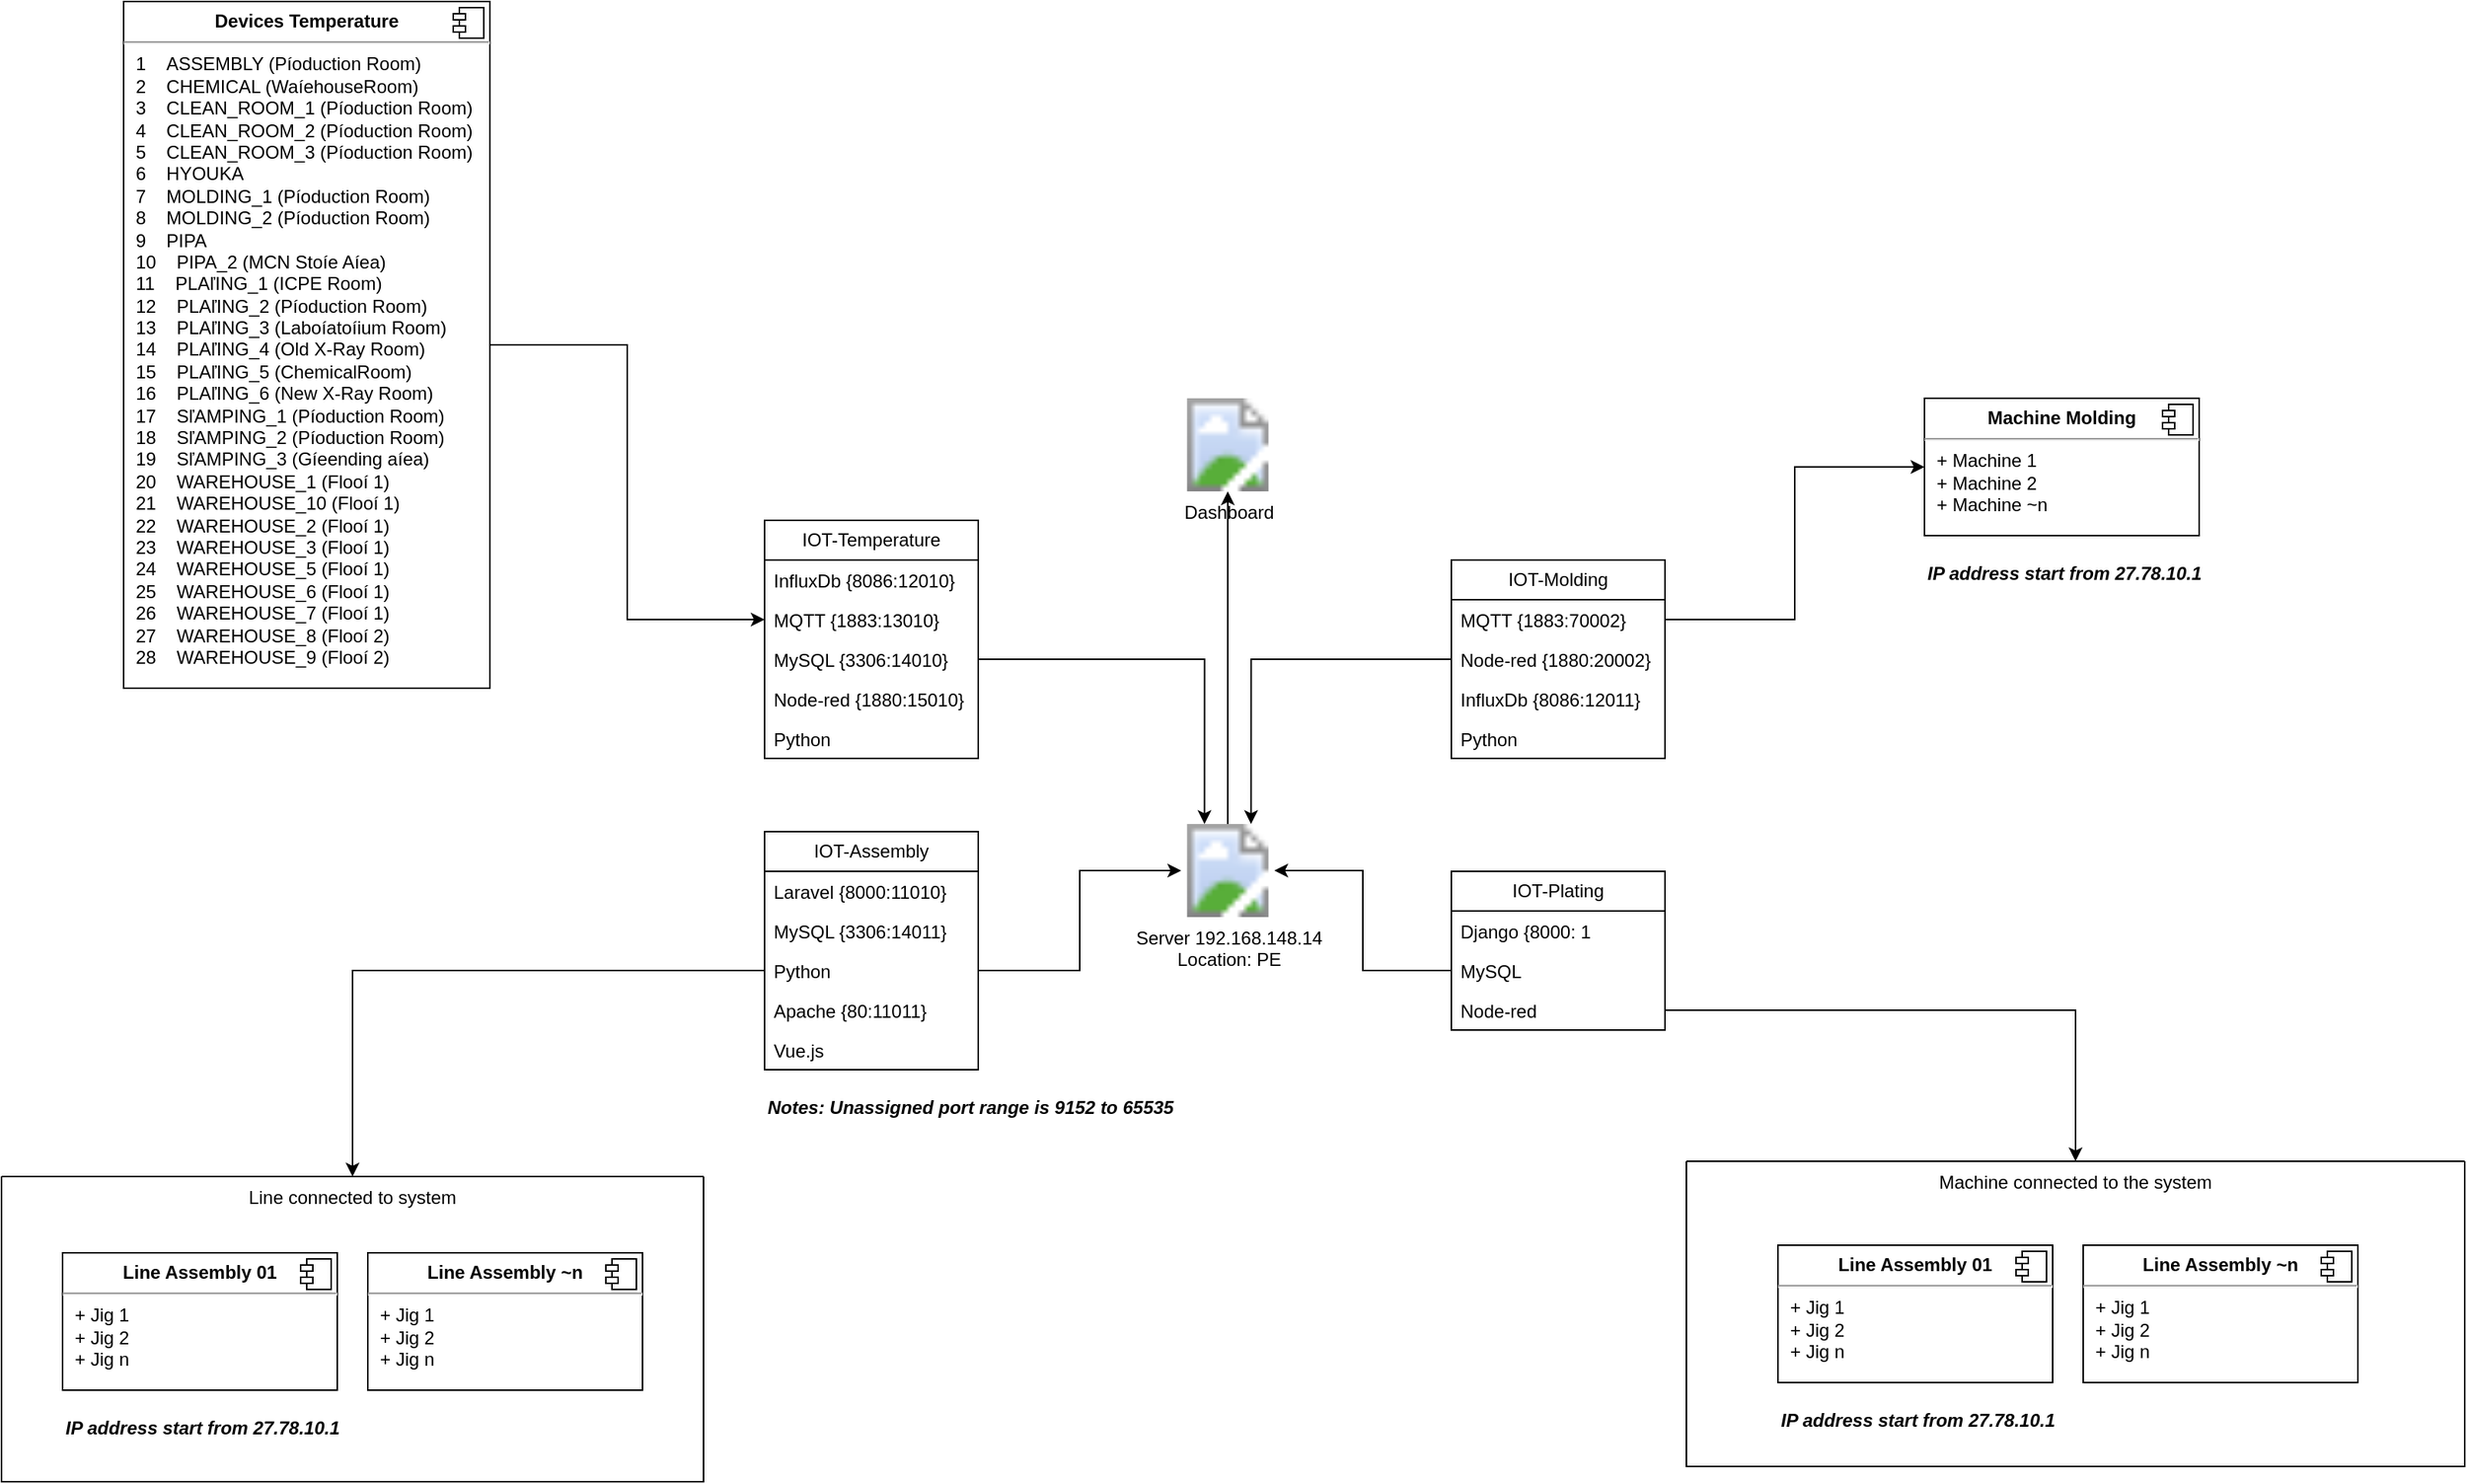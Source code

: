 <mxfile version="22.1.12" type="github">
  <diagram name="Page-1" id="UAp81h3L45RcLqznb5Cl">
    <mxGraphModel dx="1509" dy="863" grid="1" gridSize="10" guides="1" tooltips="1" connect="1" arrows="1" fold="1" page="1" pageScale="1" pageWidth="827" pageHeight="1169" math="0" shadow="0">
      <root>
        <mxCell id="0" />
        <mxCell id="1" parent="0" />
        <mxCell id="YYW5yUekanyOZ95xu2rr-1" value="IOT-Temperature" style="swimlane;fontStyle=0;childLayout=stackLayout;horizontal=1;startSize=26;fillColor=none;horizontalStack=0;resizeParent=1;resizeParentMax=0;resizeLast=0;collapsible=1;marginBottom=0;whiteSpace=wrap;html=1;" vertex="1" parent="1">
          <mxGeometry x="540" y="430" width="140" height="156" as="geometry" />
        </mxCell>
        <mxCell id="YYW5yUekanyOZ95xu2rr-2" value="InfluxDb {8086:12010}" style="text;strokeColor=none;fillColor=none;align=left;verticalAlign=top;spacingLeft=4;spacingRight=4;overflow=hidden;rotatable=0;points=[[0,0.5],[1,0.5]];portConstraint=eastwest;whiteSpace=wrap;html=1;" vertex="1" parent="YYW5yUekanyOZ95xu2rr-1">
          <mxGeometry y="26" width="140" height="26" as="geometry" />
        </mxCell>
        <mxCell id="YYW5yUekanyOZ95xu2rr-3" value="MQTT {1883:13010}" style="text;strokeColor=none;fillColor=none;align=left;verticalAlign=top;spacingLeft=4;spacingRight=4;overflow=hidden;rotatable=0;points=[[0,0.5],[1,0.5]];portConstraint=eastwest;whiteSpace=wrap;html=1;" vertex="1" parent="YYW5yUekanyOZ95xu2rr-1">
          <mxGeometry y="52" width="140" height="26" as="geometry" />
        </mxCell>
        <mxCell id="YYW5yUekanyOZ95xu2rr-4" value="MySQL {3306:14010}" style="text;strokeColor=none;fillColor=none;align=left;verticalAlign=top;spacingLeft=4;spacingRight=4;overflow=hidden;rotatable=0;points=[[0,0.5],[1,0.5]];portConstraint=eastwest;whiteSpace=wrap;html=1;" vertex="1" parent="YYW5yUekanyOZ95xu2rr-1">
          <mxGeometry y="78" width="140" height="26" as="geometry" />
        </mxCell>
        <mxCell id="YYW5yUekanyOZ95xu2rr-5" value="Node-red {1880:15010}" style="text;strokeColor=none;fillColor=none;align=left;verticalAlign=top;spacingLeft=4;spacingRight=4;overflow=hidden;rotatable=0;points=[[0,0.5],[1,0.5]];portConstraint=eastwest;whiteSpace=wrap;html=1;" vertex="1" parent="YYW5yUekanyOZ95xu2rr-1">
          <mxGeometry y="104" width="140" height="26" as="geometry" />
        </mxCell>
        <mxCell id="YYW5yUekanyOZ95xu2rr-6" value="Python" style="text;strokeColor=none;fillColor=none;align=left;verticalAlign=top;spacingLeft=4;spacingRight=4;overflow=hidden;rotatable=0;points=[[0,0.5],[1,0.5]];portConstraint=eastwest;whiteSpace=wrap;html=1;" vertex="1" parent="YYW5yUekanyOZ95xu2rr-1">
          <mxGeometry y="130" width="140" height="26" as="geometry" />
        </mxCell>
        <mxCell id="YYW5yUekanyOZ95xu2rr-7" value="IOT-Assembly" style="swimlane;fontStyle=0;childLayout=stackLayout;horizontal=1;startSize=26;fillColor=none;horizontalStack=0;resizeParent=1;resizeParentMax=0;resizeLast=0;collapsible=1;marginBottom=0;whiteSpace=wrap;html=1;" vertex="1" parent="1">
          <mxGeometry x="540" y="634" width="140" height="156" as="geometry" />
        </mxCell>
        <mxCell id="YYW5yUekanyOZ95xu2rr-8" value="Laravel {8000:11010}" style="text;strokeColor=none;fillColor=none;align=left;verticalAlign=top;spacingLeft=4;spacingRight=4;overflow=hidden;rotatable=0;points=[[0,0.5],[1,0.5]];portConstraint=eastwest;whiteSpace=wrap;html=1;" vertex="1" parent="YYW5yUekanyOZ95xu2rr-7">
          <mxGeometry y="26" width="140" height="26" as="geometry" />
        </mxCell>
        <mxCell id="YYW5yUekanyOZ95xu2rr-9" value="MySQL {3306:14011}" style="text;strokeColor=none;fillColor=none;align=left;verticalAlign=top;spacingLeft=4;spacingRight=4;overflow=hidden;rotatable=0;points=[[0,0.5],[1,0.5]];portConstraint=eastwest;whiteSpace=wrap;html=1;" vertex="1" parent="YYW5yUekanyOZ95xu2rr-7">
          <mxGeometry y="52" width="140" height="26" as="geometry" />
        </mxCell>
        <mxCell id="YYW5yUekanyOZ95xu2rr-10" value="Python" style="text;strokeColor=none;fillColor=none;align=left;verticalAlign=top;spacingLeft=4;spacingRight=4;overflow=hidden;rotatable=0;points=[[0,0.5],[1,0.5]];portConstraint=eastwest;whiteSpace=wrap;html=1;" vertex="1" parent="YYW5yUekanyOZ95xu2rr-7">
          <mxGeometry y="78" width="140" height="26" as="geometry" />
        </mxCell>
        <mxCell id="YYW5yUekanyOZ95xu2rr-11" value="Apache {80:11011}" style="text;strokeColor=none;fillColor=none;align=left;verticalAlign=top;spacingLeft=4;spacingRight=4;overflow=hidden;rotatable=0;points=[[0,0.5],[1,0.5]];portConstraint=eastwest;whiteSpace=wrap;html=1;" vertex="1" parent="YYW5yUekanyOZ95xu2rr-7">
          <mxGeometry y="104" width="140" height="26" as="geometry" />
        </mxCell>
        <mxCell id="YYW5yUekanyOZ95xu2rr-12" value="Vue.js" style="text;strokeColor=none;fillColor=none;align=left;verticalAlign=top;spacingLeft=4;spacingRight=4;overflow=hidden;rotatable=0;points=[[0,0.5],[1,0.5]];portConstraint=eastwest;whiteSpace=wrap;html=1;" vertex="1" parent="YYW5yUekanyOZ95xu2rr-7">
          <mxGeometry y="130" width="140" height="26" as="geometry" />
        </mxCell>
        <mxCell id="YYW5yUekanyOZ95xu2rr-14" value="IOT-Molding" style="swimlane;fontStyle=0;childLayout=stackLayout;horizontal=1;startSize=26;fillColor=none;horizontalStack=0;resizeParent=1;resizeParentMax=0;resizeLast=0;collapsible=1;marginBottom=0;whiteSpace=wrap;html=1;" vertex="1" parent="1">
          <mxGeometry x="990" y="456" width="140" height="130" as="geometry" />
        </mxCell>
        <mxCell id="YYW5yUekanyOZ95xu2rr-15" value="MQTT {1883:70002}" style="text;strokeColor=none;fillColor=none;align=left;verticalAlign=top;spacingLeft=4;spacingRight=4;overflow=hidden;rotatable=0;points=[[0,0.5],[1,0.5]];portConstraint=eastwest;whiteSpace=wrap;html=1;" vertex="1" parent="YYW5yUekanyOZ95xu2rr-14">
          <mxGeometry y="26" width="140" height="26" as="geometry" />
        </mxCell>
        <mxCell id="YYW5yUekanyOZ95xu2rr-16" value="Node-red {1880:20002}" style="text;strokeColor=none;fillColor=none;align=left;verticalAlign=top;spacingLeft=4;spacingRight=4;overflow=hidden;rotatable=0;points=[[0,0.5],[1,0.5]];portConstraint=eastwest;whiteSpace=wrap;html=1;" vertex="1" parent="YYW5yUekanyOZ95xu2rr-14">
          <mxGeometry y="52" width="140" height="26" as="geometry" />
        </mxCell>
        <mxCell id="YYW5yUekanyOZ95xu2rr-17" value="InfluxDb {8086:12011}" style="text;strokeColor=none;fillColor=none;align=left;verticalAlign=top;spacingLeft=4;spacingRight=4;overflow=hidden;rotatable=0;points=[[0,0.5],[1,0.5]];portConstraint=eastwest;whiteSpace=wrap;html=1;" vertex="1" parent="YYW5yUekanyOZ95xu2rr-14">
          <mxGeometry y="78" width="140" height="26" as="geometry" />
        </mxCell>
        <mxCell id="YYW5yUekanyOZ95xu2rr-18" value="Python" style="text;strokeColor=none;fillColor=none;align=left;verticalAlign=top;spacingLeft=4;spacingRight=4;overflow=hidden;rotatable=0;points=[[0,0.5],[1,0.5]];portConstraint=eastwest;whiteSpace=wrap;html=1;" vertex="1" parent="YYW5yUekanyOZ95xu2rr-14">
          <mxGeometry y="104" width="140" height="26" as="geometry" />
        </mxCell>
        <mxCell id="YYW5yUekanyOZ95xu2rr-21" value="IOT-Plating" style="swimlane;fontStyle=0;childLayout=stackLayout;horizontal=1;startSize=26;fillColor=none;horizontalStack=0;resizeParent=1;resizeParentMax=0;resizeLast=0;collapsible=1;marginBottom=0;whiteSpace=wrap;html=1;" vertex="1" parent="1">
          <mxGeometry x="990" y="660" width="140" height="104" as="geometry" />
        </mxCell>
        <mxCell id="YYW5yUekanyOZ95xu2rr-22" value="Django {8000: 1" style="text;strokeColor=none;fillColor=none;align=left;verticalAlign=top;spacingLeft=4;spacingRight=4;overflow=hidden;rotatable=0;points=[[0,0.5],[1,0.5]];portConstraint=eastwest;whiteSpace=wrap;html=1;" vertex="1" parent="YYW5yUekanyOZ95xu2rr-21">
          <mxGeometry y="26" width="140" height="26" as="geometry" />
        </mxCell>
        <mxCell id="YYW5yUekanyOZ95xu2rr-23" value="MySQL" style="text;strokeColor=none;fillColor=none;align=left;verticalAlign=top;spacingLeft=4;spacingRight=4;overflow=hidden;rotatable=0;points=[[0,0.5],[1,0.5]];portConstraint=eastwest;whiteSpace=wrap;html=1;" vertex="1" parent="YYW5yUekanyOZ95xu2rr-21">
          <mxGeometry y="52" width="140" height="26" as="geometry" />
        </mxCell>
        <mxCell id="YYW5yUekanyOZ95xu2rr-24" value="Node-red" style="text;strokeColor=none;fillColor=none;align=left;verticalAlign=top;spacingLeft=4;spacingRight=4;overflow=hidden;rotatable=0;points=[[0,0.5],[1,0.5]];portConstraint=eastwest;whiteSpace=wrap;html=1;" vertex="1" parent="YYW5yUekanyOZ95xu2rr-21">
          <mxGeometry y="78" width="140" height="26" as="geometry" />
        </mxCell>
        <mxCell id="YYW5yUekanyOZ95xu2rr-34" style="edgeStyle=orthogonalEdgeStyle;rounded=0;orthogonalLoop=1;jettySize=auto;html=1;exitX=0.5;exitY=0;exitDx=0;exitDy=0;entryX=0.5;entryY=1;entryDx=0;entryDy=0;" edge="1" parent="1" source="YYW5yUekanyOZ95xu2rr-26" target="YYW5yUekanyOZ95xu2rr-27">
          <mxGeometry relative="1" as="geometry" />
        </mxCell>
        <mxCell id="YYW5yUekanyOZ95xu2rr-26" value="Server 192.168.148.14&lt;br&gt;Location: PE" style="shape=image;html=1;verticalLabelPosition=bottom;verticalAlign=top;imageAspect=1;aspect=fixed;image=https://cdn2.iconfinder.com/data/icons/whcompare-isometric-web-hosting-servers/50/value-server-512.png;" vertex="1" parent="1">
          <mxGeometry x="813" y="629" width="61" height="61" as="geometry" />
        </mxCell>
        <mxCell id="YYW5yUekanyOZ95xu2rr-27" value="Dashboard" style="shape=image;html=1;verticalLabelPosition=bottom;verticalAlign=top;imageAspect=1;aspect=fixed;image=https://cdn2.iconfinder.com/data/icons/whcompare-isometric-web-hosting-servers/50/browser-window-with-stats-256.png;" vertex="1" parent="1">
          <mxGeometry x="813" y="350" width="61" height="61" as="geometry" />
        </mxCell>
        <mxCell id="YYW5yUekanyOZ95xu2rr-28" style="edgeStyle=orthogonalEdgeStyle;rounded=0;orthogonalLoop=1;jettySize=auto;html=1;entryX=0.25;entryY=0;entryDx=0;entryDy=0;" edge="1" parent="1" source="YYW5yUekanyOZ95xu2rr-4" target="YYW5yUekanyOZ95xu2rr-26">
          <mxGeometry relative="1" as="geometry" />
        </mxCell>
        <mxCell id="YYW5yUekanyOZ95xu2rr-29" style="edgeStyle=orthogonalEdgeStyle;rounded=0;orthogonalLoop=1;jettySize=auto;html=1;entryX=0.75;entryY=0;entryDx=0;entryDy=0;" edge="1" parent="1" source="YYW5yUekanyOZ95xu2rr-16" target="YYW5yUekanyOZ95xu2rr-26">
          <mxGeometry relative="1" as="geometry">
            <mxPoint x="920" y="650" as="targetPoint" />
          </mxGeometry>
        </mxCell>
        <mxCell id="YYW5yUekanyOZ95xu2rr-30" style="edgeStyle=orthogonalEdgeStyle;rounded=0;orthogonalLoop=1;jettySize=auto;html=1;entryX=1;entryY=0.5;entryDx=0;entryDy=0;" edge="1" parent="1" source="YYW5yUekanyOZ95xu2rr-23" target="YYW5yUekanyOZ95xu2rr-26">
          <mxGeometry relative="1" as="geometry" />
        </mxCell>
        <mxCell id="YYW5yUekanyOZ95xu2rr-31" style="edgeStyle=orthogonalEdgeStyle;rounded=0;orthogonalLoop=1;jettySize=auto;html=1;entryX=0;entryY=0.5;entryDx=0;entryDy=0;" edge="1" parent="1" source="YYW5yUekanyOZ95xu2rr-10" target="YYW5yUekanyOZ95xu2rr-26">
          <mxGeometry relative="1" as="geometry" />
        </mxCell>
        <mxCell id="YYW5yUekanyOZ95xu2rr-33" value="Notes: Unassigned port range is&amp;nbsp;9152 to 65535" style="text;html=1;strokeColor=none;fillColor=none;align=left;verticalAlign=middle;whiteSpace=wrap;rounded=0;fontStyle=3" vertex="1" parent="1">
          <mxGeometry x="540" y="800" width="270" height="30" as="geometry" />
        </mxCell>
        <mxCell id="YYW5yUekanyOZ95xu2rr-50" style="edgeStyle=orthogonalEdgeStyle;rounded=0;orthogonalLoop=1;jettySize=auto;html=1;entryX=0;entryY=0.5;entryDx=0;entryDy=0;" edge="1" parent="1" source="YYW5yUekanyOZ95xu2rr-40" target="YYW5yUekanyOZ95xu2rr-3">
          <mxGeometry relative="1" as="geometry" />
        </mxCell>
        <mxCell id="YYW5yUekanyOZ95xu2rr-40" value="&lt;p style=&quot;margin:0px;margin-top:6px;text-align:center;&quot;&gt;&lt;b&gt;Devices Temperature&lt;/b&gt;&lt;/p&gt;&lt;hr&gt;&lt;p style=&quot;margin:0px;margin-left:8px;&quot;&gt;1&lt;span style=&quot;white-space: pre;&quot;&gt;&amp;nbsp;&amp;nbsp;&amp;nbsp;&amp;nbsp;&lt;/span&gt;ASSEMBLY (Píoduction Room)&lt;/p&gt;&lt;p style=&quot;margin:0px;margin-left:8px;&quot;&gt;2&lt;span style=&quot;&quot;&gt;&lt;span style=&quot;white-space: pre;&quot;&gt;&amp;nbsp;&amp;nbsp;&amp;nbsp;&amp;nbsp;&lt;/span&gt;&lt;/span&gt;CHEMICAL (WaíehouseRoom)&lt;/p&gt;&lt;p style=&quot;margin:0px;margin-left:8px;&quot;&gt;3&lt;span style=&quot;&quot;&gt;&lt;span style=&quot;white-space: pre;&quot;&gt;&amp;nbsp;&amp;nbsp;&amp;nbsp;&amp;nbsp;&lt;/span&gt;&lt;/span&gt;CLEAN_ROOM_1 (Píoduction Room)&lt;/p&gt;&lt;p style=&quot;margin:0px;margin-left:8px;&quot;&gt;4&lt;span style=&quot;&quot;&gt;&lt;span style=&quot;white-space: pre;&quot;&gt;&amp;nbsp;&amp;nbsp;&amp;nbsp;&amp;nbsp;&lt;/span&gt;&lt;/span&gt;CLEAN_ROOM_2 (Píoduction Room)&lt;/p&gt;&lt;p style=&quot;margin:0px;margin-left:8px;&quot;&gt;5&lt;span style=&quot;&quot;&gt;&lt;span style=&quot;white-space: pre;&quot;&gt;&amp;nbsp;&amp;nbsp;&amp;nbsp;&amp;nbsp;&lt;/span&gt;&lt;/span&gt;CLEAN_ROOM_3 (Píoduction Room)&lt;/p&gt;&lt;p style=&quot;margin:0px;margin-left:8px;&quot;&gt;6&lt;span style=&quot;&quot;&gt;&lt;span style=&quot;white-space: pre;&quot;&gt;&amp;nbsp;&amp;nbsp;&amp;nbsp;&amp;nbsp;&lt;/span&gt;&lt;/span&gt;HYOUKA&lt;/p&gt;&lt;p style=&quot;margin:0px;margin-left:8px;&quot;&gt;7&lt;span style=&quot;&quot;&gt;&lt;span style=&quot;white-space: pre;&quot;&gt;&amp;nbsp;&amp;nbsp;&amp;nbsp;&amp;nbsp;&lt;/span&gt;&lt;/span&gt;MOLDING_1 (Píoduction Room)&lt;/p&gt;&lt;p style=&quot;margin:0px;margin-left:8px;&quot;&gt;8&lt;span style=&quot;&quot;&gt;&lt;span style=&quot;white-space: pre;&quot;&gt;&amp;nbsp;&amp;nbsp;&amp;nbsp;&amp;nbsp;&lt;/span&gt;&lt;/span&gt;MOLDING_2 (Píoduction Room)&lt;/p&gt;&lt;p style=&quot;margin:0px;margin-left:8px;&quot;&gt;9&lt;span style=&quot;&quot;&gt;&lt;span style=&quot;white-space: pre;&quot;&gt;&amp;nbsp;&amp;nbsp;&amp;nbsp;&amp;nbsp;&lt;/span&gt;&lt;/span&gt;PIPA&lt;/p&gt;&lt;p style=&quot;margin:0px;margin-left:8px;&quot;&gt;10&lt;span style=&quot;&quot;&gt;&lt;span style=&quot;white-space: pre;&quot;&gt;&amp;nbsp;&amp;nbsp;&amp;nbsp;&amp;nbsp;&lt;/span&gt;&lt;/span&gt;PIPA_2 (MCN Stoíe Aíea)&lt;/p&gt;&lt;p style=&quot;margin:0px;margin-left:8px;&quot;&gt;11&lt;span style=&quot;&quot;&gt;&lt;span style=&quot;white-space: pre;&quot;&gt;&amp;nbsp;&amp;nbsp;&amp;nbsp;&amp;nbsp;&lt;/span&gt;&lt;/span&gt;PLAľING_1 (ICPE Room)&lt;/p&gt;&lt;p style=&quot;margin:0px;margin-left:8px;&quot;&gt;12&lt;span style=&quot;&quot;&gt;&lt;span style=&quot;white-space: pre;&quot;&gt;&amp;nbsp;&amp;nbsp;&amp;nbsp;&amp;nbsp;&lt;/span&gt;&lt;/span&gt;PLAľING_2 (Píoduction Room)&lt;/p&gt;&lt;p style=&quot;margin:0px;margin-left:8px;&quot;&gt;13&lt;span style=&quot;&quot;&gt;&lt;span style=&quot;white-space: pre;&quot;&gt;&amp;nbsp;&amp;nbsp;&amp;nbsp;&amp;nbsp;&lt;/span&gt;&lt;/span&gt;PLAľING_3 (Laboíatoíium Room)&lt;/p&gt;&lt;p style=&quot;margin:0px;margin-left:8px;&quot;&gt;14&lt;span style=&quot;&quot;&gt;&lt;span style=&quot;white-space: pre;&quot;&gt;&amp;nbsp;&amp;nbsp;&amp;nbsp;&amp;nbsp;&lt;/span&gt;&lt;/span&gt;PLAľING_4 (Old X-Ray Room)&lt;/p&gt;&lt;p style=&quot;margin:0px;margin-left:8px;&quot;&gt;15&lt;span style=&quot;&quot;&gt;&lt;span style=&quot;white-space: pre;&quot;&gt;&amp;nbsp;&amp;nbsp;&amp;nbsp;&amp;nbsp;&lt;/span&gt;&lt;/span&gt;PLAľING_5 (ChemicalRoom)&lt;/p&gt;&lt;p style=&quot;margin:0px;margin-left:8px;&quot;&gt;16&lt;span style=&quot;&quot;&gt;&lt;span style=&quot;white-space: pre;&quot;&gt;&amp;nbsp;&amp;nbsp;&amp;nbsp;&amp;nbsp;&lt;/span&gt;&lt;/span&gt;PLAľING_6 (New X-Ray Room)&lt;/p&gt;&lt;p style=&quot;margin:0px;margin-left:8px;&quot;&gt;17&lt;span style=&quot;&quot;&gt;&lt;span style=&quot;white-space: pre;&quot;&gt;&amp;nbsp;&amp;nbsp;&amp;nbsp;&amp;nbsp;&lt;/span&gt;&lt;/span&gt;SľAMPING_1 (Píoduction Room)&lt;/p&gt;&lt;p style=&quot;margin:0px;margin-left:8px;&quot;&gt;18&lt;span style=&quot;&quot;&gt;&lt;span style=&quot;white-space: pre;&quot;&gt;&amp;nbsp;&amp;nbsp;&amp;nbsp;&amp;nbsp;&lt;/span&gt;&lt;/span&gt;SľAMPING_2 (Píoduction Room)&lt;/p&gt;&lt;p style=&quot;margin:0px;margin-left:8px;&quot;&gt;19&lt;span style=&quot;&quot;&gt;&lt;span style=&quot;white-space: pre;&quot;&gt;&amp;nbsp;&amp;nbsp;&amp;nbsp;&amp;nbsp;&lt;/span&gt;&lt;/span&gt;SľAMPING_3 (Gíeending aíea)&lt;/p&gt;&lt;p style=&quot;margin:0px;margin-left:8px;&quot;&gt;20&lt;span style=&quot;&quot;&gt;&lt;span style=&quot;white-space: pre;&quot;&gt;&amp;nbsp;&amp;nbsp;&amp;nbsp;&amp;nbsp;&lt;/span&gt;&lt;/span&gt;WAREHOUSE_1 (Flooí 1)&lt;/p&gt;&lt;p style=&quot;margin:0px;margin-left:8px;&quot;&gt;21&lt;span style=&quot;&quot;&gt;&lt;span style=&quot;white-space: pre;&quot;&gt;&amp;nbsp;&amp;nbsp;&amp;nbsp;&amp;nbsp;&lt;/span&gt;&lt;/span&gt;WAREHOUSE_10 (Flooí 1)&lt;/p&gt;&lt;p style=&quot;margin:0px;margin-left:8px;&quot;&gt;22&lt;span style=&quot;&quot;&gt;&lt;span style=&quot;white-space: pre;&quot;&gt;&amp;nbsp;&amp;nbsp;&amp;nbsp;&amp;nbsp;&lt;/span&gt;&lt;/span&gt;WAREHOUSE_2 (Flooí 1)&lt;/p&gt;&lt;p style=&quot;margin:0px;margin-left:8px;&quot;&gt;23&lt;span style=&quot;&quot;&gt;&lt;span style=&quot;white-space: pre;&quot;&gt;&amp;nbsp;&amp;nbsp;&amp;nbsp;&amp;nbsp;&lt;/span&gt;&lt;/span&gt;WAREHOUSE_3 (Flooí 1)&lt;/p&gt;&lt;p style=&quot;margin:0px;margin-left:8px;&quot;&gt;24&lt;span style=&quot;&quot;&gt;&lt;span style=&quot;white-space: pre;&quot;&gt;&amp;nbsp;&amp;nbsp;&amp;nbsp;&amp;nbsp;&lt;/span&gt;&lt;/span&gt;WAREHOUSE_5 (Flooí 1)&lt;/p&gt;&lt;p style=&quot;margin:0px;margin-left:8px;&quot;&gt;25&lt;span style=&quot;&quot;&gt;&lt;span style=&quot;white-space: pre;&quot;&gt;&amp;nbsp;&amp;nbsp;&amp;nbsp;&amp;nbsp;&lt;/span&gt;&lt;/span&gt;WAREHOUSE_6 (Flooí 1)&lt;/p&gt;&lt;p style=&quot;margin:0px;margin-left:8px;&quot;&gt;26&lt;span style=&quot;&quot;&gt;&lt;span style=&quot;white-space: pre;&quot;&gt;&amp;nbsp;&amp;nbsp;&amp;nbsp;&amp;nbsp;&lt;/span&gt;&lt;/span&gt;WAREHOUSE_7 (Flooí 1)&lt;/p&gt;&lt;p style=&quot;margin:0px;margin-left:8px;&quot;&gt;27&lt;span style=&quot;&quot;&gt;&lt;span style=&quot;white-space: pre;&quot;&gt;&amp;nbsp;&amp;nbsp;&amp;nbsp;&amp;nbsp;&lt;/span&gt;&lt;/span&gt;WAREHOUSE_8 (Flooí 2)&lt;/p&gt;&lt;p style=&quot;margin:0px;margin-left:8px;&quot;&gt;28&lt;span style=&quot;&quot;&gt;&lt;span style=&quot;white-space: pre;&quot;&gt;&amp;nbsp;&amp;nbsp;&amp;nbsp;&amp;nbsp;&lt;/span&gt;&lt;/span&gt;WAREHOUSE_9 (Flooí 2)&lt;/p&gt;" style="align=left;overflow=fill;html=1;dropTarget=0;whiteSpace=wrap;" vertex="1" parent="1">
          <mxGeometry x="120" y="90" width="240" height="450" as="geometry" />
        </mxCell>
        <mxCell id="YYW5yUekanyOZ95xu2rr-41" value="" style="shape=component;jettyWidth=8;jettyHeight=4;" vertex="1" parent="YYW5yUekanyOZ95xu2rr-40">
          <mxGeometry x="1" width="20" height="20" relative="1" as="geometry">
            <mxPoint x="-24" y="4" as="offset" />
          </mxGeometry>
        </mxCell>
        <mxCell id="YYW5yUekanyOZ95xu2rr-54" style="edgeStyle=orthogonalEdgeStyle;rounded=0;orthogonalLoop=1;jettySize=auto;html=1;entryX=0.5;entryY=0;entryDx=0;entryDy=0;" edge="1" parent="1" source="YYW5yUekanyOZ95xu2rr-10" target="YYW5yUekanyOZ95xu2rr-75">
          <mxGeometry relative="1" as="geometry">
            <mxPoint x="265" y="870" as="targetPoint" />
          </mxGeometry>
        </mxCell>
        <mxCell id="YYW5yUekanyOZ95xu2rr-63" value="" style="group" vertex="1" connectable="0" parent="1">
          <mxGeometry x="1300" y="350" width="190" height="130" as="geometry" />
        </mxCell>
        <mxCell id="YYW5yUekanyOZ95xu2rr-57" value="&lt;p style=&quot;margin:0px;margin-top:6px;text-align:center;&quot;&gt;&lt;b&gt;Machine Molding&lt;/b&gt;&lt;/p&gt;&lt;hr&gt;&lt;p style=&quot;margin:0px;margin-left:8px;&quot;&gt;+ Machine 1&lt;/p&gt;&lt;p style=&quot;margin:0px;margin-left:8px;&quot;&gt;+ Machine 2&lt;/p&gt;&lt;p style=&quot;margin:0px;margin-left:8px;&quot;&gt;+ Machine ~n&lt;/p&gt;" style="align=left;overflow=fill;html=1;dropTarget=0;whiteSpace=wrap;" vertex="1" parent="YYW5yUekanyOZ95xu2rr-63">
          <mxGeometry width="180" height="90" as="geometry" />
        </mxCell>
        <mxCell id="YYW5yUekanyOZ95xu2rr-58" value="" style="shape=component;jettyWidth=8;jettyHeight=4;" vertex="1" parent="YYW5yUekanyOZ95xu2rr-57">
          <mxGeometry x="1" width="20" height="20" relative="1" as="geometry">
            <mxPoint x="-24" y="4" as="offset" />
          </mxGeometry>
        </mxCell>
        <mxCell id="YYW5yUekanyOZ95xu2rr-61" value="IP address start from 27.78.10.1" style="text;html=1;strokeColor=none;fillColor=none;align=left;verticalAlign=middle;whiteSpace=wrap;rounded=0;fontStyle=3" vertex="1" parent="YYW5yUekanyOZ95xu2rr-63">
          <mxGeometry y="100" width="190" height="30" as="geometry" />
        </mxCell>
        <mxCell id="YYW5yUekanyOZ95xu2rr-65" style="edgeStyle=orthogonalEdgeStyle;rounded=0;orthogonalLoop=1;jettySize=auto;html=1;entryX=0;entryY=0.5;entryDx=0;entryDy=0;" edge="1" parent="1" source="YYW5yUekanyOZ95xu2rr-15" target="YYW5yUekanyOZ95xu2rr-57">
          <mxGeometry relative="1" as="geometry" />
        </mxCell>
        <mxCell id="YYW5yUekanyOZ95xu2rr-76" value="Line connected to system" style="group" vertex="1" connectable="0" parent="1">
          <mxGeometry x="40" y="860" width="460" height="200" as="geometry" />
        </mxCell>
        <mxCell id="YYW5yUekanyOZ95xu2rr-49" value="" style="group" vertex="1" connectable="0" parent="YYW5yUekanyOZ95xu2rr-76">
          <mxGeometry x="40" y="50" width="380" height="130" as="geometry" />
        </mxCell>
        <mxCell id="YYW5yUekanyOZ95xu2rr-35" value="&lt;p style=&quot;margin:0px;margin-top:6px;text-align:center;&quot;&gt;&lt;b&gt;Line Assembly 01&lt;/b&gt;&lt;/p&gt;&lt;hr&gt;&lt;p style=&quot;margin:0px;margin-left:8px;&quot;&gt;+ Jig 1&lt;/p&gt;&lt;p style=&quot;margin:0px;margin-left:8px;&quot;&gt;+ Jig 2&lt;/p&gt;&lt;p style=&quot;margin:0px;margin-left:8px;&quot;&gt;+ Jig n&lt;/p&gt;" style="align=left;overflow=fill;html=1;dropTarget=0;whiteSpace=wrap;" vertex="1" parent="YYW5yUekanyOZ95xu2rr-49">
          <mxGeometry width="180" height="90" as="geometry" />
        </mxCell>
        <mxCell id="YYW5yUekanyOZ95xu2rr-36" value="" style="shape=component;jettyWidth=8;jettyHeight=4;" vertex="1" parent="YYW5yUekanyOZ95xu2rr-35">
          <mxGeometry x="1" width="20" height="20" relative="1" as="geometry">
            <mxPoint x="-24" y="4" as="offset" />
          </mxGeometry>
        </mxCell>
        <mxCell id="YYW5yUekanyOZ95xu2rr-37" value="&lt;p style=&quot;margin:0px;margin-top:6px;text-align:center;&quot;&gt;&lt;b&gt;Line Assembly ~n&lt;/b&gt;&lt;/p&gt;&lt;hr&gt;&lt;p style=&quot;margin:0px;margin-left:8px;&quot;&gt;+ Jig 1&lt;/p&gt;&lt;p style=&quot;margin:0px;margin-left:8px;&quot;&gt;+ Jig 2&lt;/p&gt;&lt;p style=&quot;margin:0px;margin-left:8px;&quot;&gt;+ Jig n&lt;/p&gt;" style="align=left;overflow=fill;html=1;dropTarget=0;whiteSpace=wrap;" vertex="1" parent="YYW5yUekanyOZ95xu2rr-49">
          <mxGeometry x="200" width="180" height="90" as="geometry" />
        </mxCell>
        <mxCell id="YYW5yUekanyOZ95xu2rr-38" value="" style="shape=component;jettyWidth=8;jettyHeight=4;" vertex="1" parent="YYW5yUekanyOZ95xu2rr-37">
          <mxGeometry x="1" width="20" height="20" relative="1" as="geometry">
            <mxPoint x="-24" y="4" as="offset" />
          </mxGeometry>
        </mxCell>
        <mxCell id="YYW5yUekanyOZ95xu2rr-48" value="IP address start from 27.78.10.1" style="text;html=1;strokeColor=none;fillColor=none;align=left;verticalAlign=middle;whiteSpace=wrap;rounded=0;fontStyle=3" vertex="1" parent="YYW5yUekanyOZ95xu2rr-49">
          <mxGeometry y="100" width="190" height="30" as="geometry" />
        </mxCell>
        <mxCell id="YYW5yUekanyOZ95xu2rr-75" value="" style="swimlane;startSize=0;" vertex="1" parent="YYW5yUekanyOZ95xu2rr-76">
          <mxGeometry width="460" height="200" as="geometry" />
        </mxCell>
        <mxCell id="YYW5yUekanyOZ95xu2rr-77" value="Machine connected to the system" style="group" vertex="1" connectable="0" parent="1">
          <mxGeometry x="1144" y="850" width="510" height="200" as="geometry" />
        </mxCell>
        <mxCell id="YYW5yUekanyOZ95xu2rr-68" value="&lt;p style=&quot;margin:0px;margin-top:6px;text-align:center;&quot;&gt;&lt;b&gt;Line Assembly 01&lt;/b&gt;&lt;/p&gt;&lt;hr&gt;&lt;p style=&quot;margin:0px;margin-left:8px;&quot;&gt;+ Jig 1&lt;/p&gt;&lt;p style=&quot;margin:0px;margin-left:8px;&quot;&gt;+ Jig 2&lt;/p&gt;&lt;p style=&quot;margin:0px;margin-left:8px;&quot;&gt;+ Jig n&lt;/p&gt;" style="align=left;overflow=fill;html=1;dropTarget=0;whiteSpace=wrap;" vertex="1" parent="YYW5yUekanyOZ95xu2rr-77">
          <mxGeometry x="60" y="55" width="180" height="90" as="geometry" />
        </mxCell>
        <mxCell id="YYW5yUekanyOZ95xu2rr-69" value="" style="shape=component;jettyWidth=8;jettyHeight=4;" vertex="1" parent="YYW5yUekanyOZ95xu2rr-68">
          <mxGeometry x="1" width="20" height="20" relative="1" as="geometry">
            <mxPoint x="-24" y="4" as="offset" />
          </mxGeometry>
        </mxCell>
        <mxCell id="YYW5yUekanyOZ95xu2rr-70" value="&lt;p style=&quot;margin:0px;margin-top:6px;text-align:center;&quot;&gt;&lt;b&gt;Line Assembly ~n&lt;/b&gt;&lt;/p&gt;&lt;hr&gt;&lt;p style=&quot;margin:0px;margin-left:8px;&quot;&gt;+ Jig 1&lt;/p&gt;&lt;p style=&quot;margin:0px;margin-left:8px;&quot;&gt;+ Jig 2&lt;/p&gt;&lt;p style=&quot;margin:0px;margin-left:8px;&quot;&gt;+ Jig n&lt;/p&gt;" style="align=left;overflow=fill;html=1;dropTarget=0;whiteSpace=wrap;" vertex="1" parent="YYW5yUekanyOZ95xu2rr-77">
          <mxGeometry x="260" y="55" width="180" height="90" as="geometry" />
        </mxCell>
        <mxCell id="YYW5yUekanyOZ95xu2rr-71" value="" style="shape=component;jettyWidth=8;jettyHeight=4;" vertex="1" parent="YYW5yUekanyOZ95xu2rr-70">
          <mxGeometry x="1" width="20" height="20" relative="1" as="geometry">
            <mxPoint x="-24" y="4" as="offset" />
          </mxGeometry>
        </mxCell>
        <mxCell id="YYW5yUekanyOZ95xu2rr-72" value="IP address start from 27.78.10.1" style="text;html=1;strokeColor=none;fillColor=none;align=left;verticalAlign=middle;whiteSpace=wrap;rounded=0;fontStyle=3" vertex="1" parent="YYW5yUekanyOZ95xu2rr-77">
          <mxGeometry x="60" y="155" width="190" height="30" as="geometry" />
        </mxCell>
        <mxCell id="YYW5yUekanyOZ95xu2rr-74" value="" style="swimlane;startSize=0;" vertex="1" parent="YYW5yUekanyOZ95xu2rr-77">
          <mxGeometry width="510" height="200" as="geometry" />
        </mxCell>
        <mxCell id="YYW5yUekanyOZ95xu2rr-78" style="edgeStyle=orthogonalEdgeStyle;rounded=0;orthogonalLoop=1;jettySize=auto;html=1;entryX=0.5;entryY=0;entryDx=0;entryDy=0;" edge="1" parent="1" source="YYW5yUekanyOZ95xu2rr-24" target="YYW5yUekanyOZ95xu2rr-74">
          <mxGeometry relative="1" as="geometry" />
        </mxCell>
      </root>
    </mxGraphModel>
  </diagram>
</mxfile>
